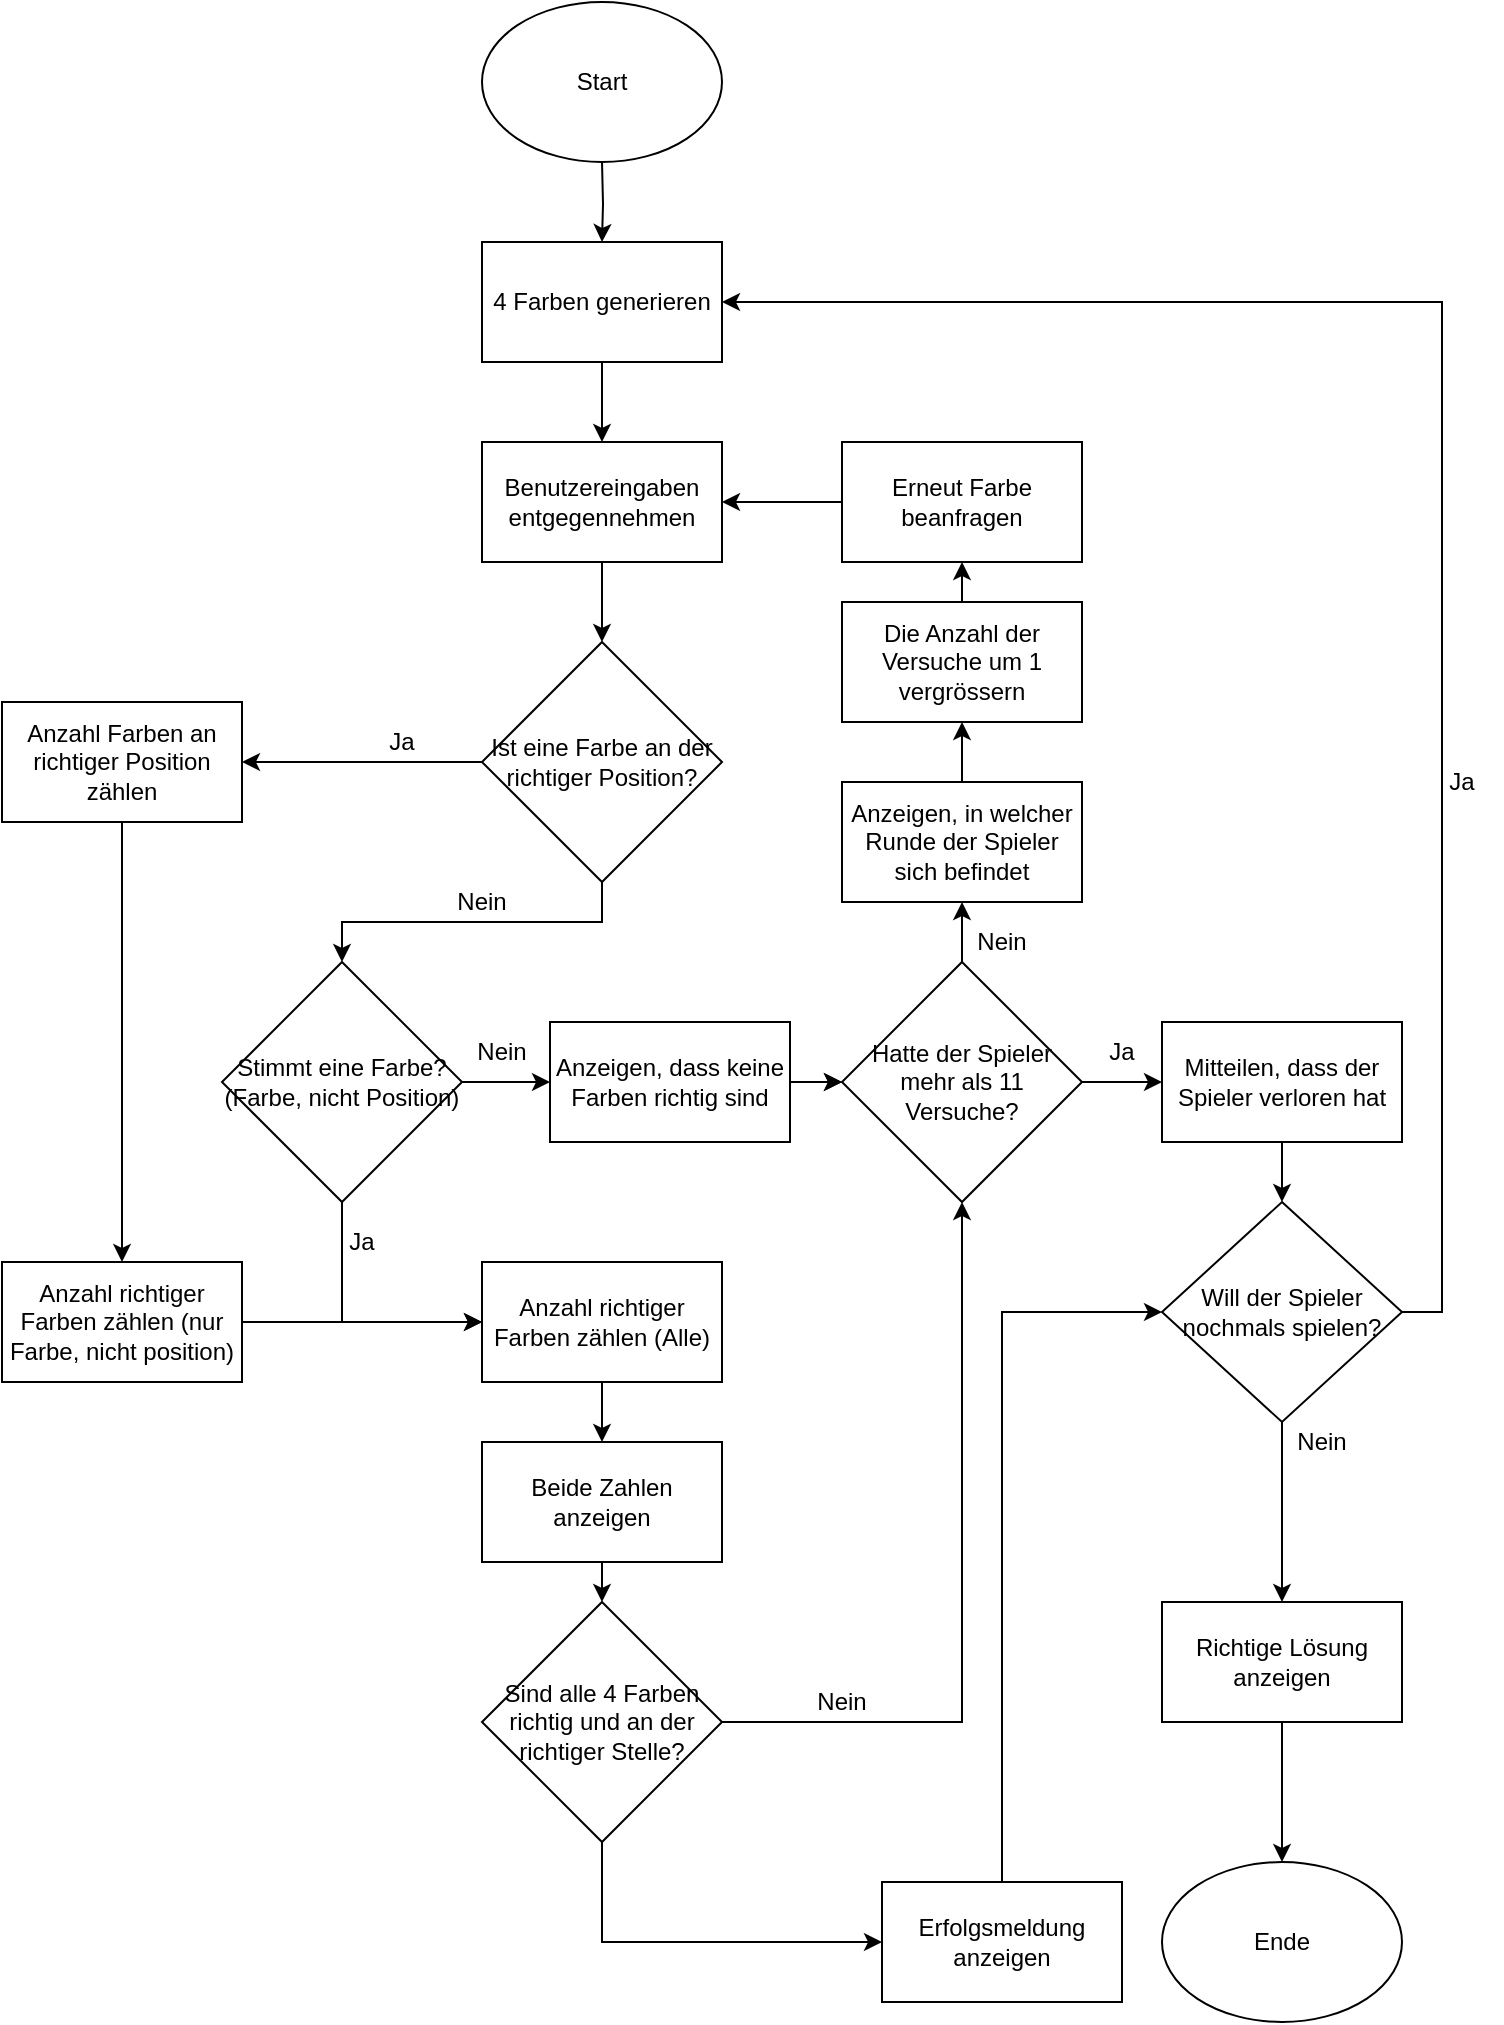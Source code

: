 <mxfile version="13.6.0" type="device"><diagram id="VeJTAH2k1uDK9K7geb6R" name="Page-1"><mxGraphModel dx="1257" dy="876" grid="1" gridSize="10" guides="1" tooltips="1" connect="1" arrows="1" fold="1" page="1" pageScale="1" pageWidth="827" pageHeight="1169" math="0" shadow="0"><root><mxCell id="0"/><mxCell id="1" parent="0"/><mxCell id="uyZQZjwSDLuY6P89gYlk-9" value="" style="edgeStyle=orthogonalEdgeStyle;rounded=0;orthogonalLoop=1;jettySize=auto;html=1;" edge="1" parent="1" target="uyZQZjwSDLuY6P89gYlk-8"><mxGeometry relative="1" as="geometry"><mxPoint x="320" y="120" as="sourcePoint"/></mxGeometry></mxCell><mxCell id="uyZQZjwSDLuY6P89gYlk-7" value="Start" style="ellipse;whiteSpace=wrap;html=1;" vertex="1" parent="1"><mxGeometry x="260" y="40" width="120" height="80" as="geometry"/></mxCell><mxCell id="uyZQZjwSDLuY6P89gYlk-12" value="" style="edgeStyle=orthogonalEdgeStyle;rounded=0;orthogonalLoop=1;jettySize=auto;html=1;" edge="1" parent="1" source="uyZQZjwSDLuY6P89gYlk-8" target="uyZQZjwSDLuY6P89gYlk-11"><mxGeometry relative="1" as="geometry"/></mxCell><mxCell id="uyZQZjwSDLuY6P89gYlk-8" value="4 Farben generieren" style="whiteSpace=wrap;html=1;" vertex="1" parent="1"><mxGeometry x="260" y="160" width="120" height="60" as="geometry"/></mxCell><mxCell id="uyZQZjwSDLuY6P89gYlk-14" value="" style="edgeStyle=orthogonalEdgeStyle;rounded=0;orthogonalLoop=1;jettySize=auto;html=1;" edge="1" parent="1" source="uyZQZjwSDLuY6P89gYlk-11" target="uyZQZjwSDLuY6P89gYlk-13"><mxGeometry relative="1" as="geometry"/></mxCell><mxCell id="uyZQZjwSDLuY6P89gYlk-11" value="Benutzereingaben entgegennehmen" style="whiteSpace=wrap;html=1;" vertex="1" parent="1"><mxGeometry x="260" y="260" width="120" height="60" as="geometry"/></mxCell><mxCell id="uyZQZjwSDLuY6P89gYlk-19" value="" style="edgeStyle=orthogonalEdgeStyle;rounded=0;orthogonalLoop=1;jettySize=auto;html=1;" edge="1" parent="1" source="uyZQZjwSDLuY6P89gYlk-13" target="uyZQZjwSDLuY6P89gYlk-18"><mxGeometry relative="1" as="geometry"/></mxCell><mxCell id="uyZQZjwSDLuY6P89gYlk-78" style="edgeStyle=orthogonalEdgeStyle;rounded=0;orthogonalLoop=1;jettySize=auto;html=1;exitX=0.5;exitY=1;exitDx=0;exitDy=0;" edge="1" parent="1" source="uyZQZjwSDLuY6P89gYlk-13" target="uyZQZjwSDLuY6P89gYlk-15"><mxGeometry relative="1" as="geometry"/></mxCell><mxCell id="uyZQZjwSDLuY6P89gYlk-13" value="Ist eine Farbe an der richtiger Position?" style="rhombus;whiteSpace=wrap;html=1;" vertex="1" parent="1"><mxGeometry x="260" y="360" width="120" height="120" as="geometry"/></mxCell><mxCell id="uyZQZjwSDLuY6P89gYlk-72" style="edgeStyle=orthogonalEdgeStyle;rounded=0;orthogonalLoop=1;jettySize=auto;html=1;exitX=0.5;exitY=1;exitDx=0;exitDy=0;entryX=0;entryY=0.5;entryDx=0;entryDy=0;" edge="1" parent="1" source="uyZQZjwSDLuY6P89gYlk-15" target="uyZQZjwSDLuY6P89gYlk-22"><mxGeometry relative="1" as="geometry"/></mxCell><mxCell id="uyZQZjwSDLuY6P89gYlk-86" style="edgeStyle=orthogonalEdgeStyle;rounded=0;orthogonalLoop=1;jettySize=auto;html=1;exitX=1;exitY=0.5;exitDx=0;exitDy=0;entryX=0;entryY=0.5;entryDx=0;entryDy=0;" edge="1" parent="1" source="uyZQZjwSDLuY6P89gYlk-15" target="uyZQZjwSDLuY6P89gYlk-73"><mxGeometry relative="1" as="geometry"/></mxCell><mxCell id="uyZQZjwSDLuY6P89gYlk-15" value="Stimmt eine Farbe? (Farbe, nicht Position)" style="rhombus;whiteSpace=wrap;html=1;" vertex="1" parent="1"><mxGeometry x="130" y="520" width="120" height="120" as="geometry"/></mxCell><mxCell id="uyZQZjwSDLuY6P89gYlk-17" value="Nein" style="text;html=1;strokeColor=none;fillColor=none;align=center;verticalAlign=middle;whiteSpace=wrap;rounded=0;" vertex="1" parent="1"><mxGeometry x="240" y="480" width="40" height="20" as="geometry"/></mxCell><mxCell id="uyZQZjwSDLuY6P89gYlk-97" style="edgeStyle=orthogonalEdgeStyle;rounded=0;orthogonalLoop=1;jettySize=auto;html=1;exitX=0.5;exitY=1;exitDx=0;exitDy=0;entryX=0.5;entryY=0;entryDx=0;entryDy=0;" edge="1" parent="1" source="uyZQZjwSDLuY6P89gYlk-18" target="uyZQZjwSDLuY6P89gYlk-96"><mxGeometry relative="1" as="geometry"><mxPoint x="80" y="660" as="targetPoint"/></mxGeometry></mxCell><mxCell id="uyZQZjwSDLuY6P89gYlk-18" value="Anzahl Farben an richtiger Position zählen" style="whiteSpace=wrap;html=1;" vertex="1" parent="1"><mxGeometry x="20" y="390" width="120" height="60" as="geometry"/></mxCell><mxCell id="uyZQZjwSDLuY6P89gYlk-27" value="" style="edgeStyle=orthogonalEdgeStyle;rounded=0;orthogonalLoop=1;jettySize=auto;html=1;" edge="1" parent="1" source="uyZQZjwSDLuY6P89gYlk-22"><mxGeometry relative="1" as="geometry"><mxPoint x="320" y="760" as="targetPoint"/></mxGeometry></mxCell><mxCell id="uyZQZjwSDLuY6P89gYlk-22" value="Anzahl richtiger Farben zählen (Alle)" style="whiteSpace=wrap;html=1;" vertex="1" parent="1"><mxGeometry x="260" y="670" width="120" height="60" as="geometry"/></mxCell><mxCell id="uyZQZjwSDLuY6P89gYlk-25" value="Ja" style="text;html=1;strokeColor=none;fillColor=none;align=center;verticalAlign=middle;whiteSpace=wrap;rounded=0;" vertex="1" parent="1"><mxGeometry x="200" y="400" width="40" height="20" as="geometry"/></mxCell><mxCell id="uyZQZjwSDLuY6P89gYlk-46" style="edgeStyle=orthogonalEdgeStyle;rounded=0;orthogonalLoop=1;jettySize=auto;html=1;exitX=0.5;exitY=1;exitDx=0;exitDy=0;entryX=0.5;entryY=0;entryDx=0;entryDy=0;" edge="1" parent="1" source="uyZQZjwSDLuY6P89gYlk-26" target="uyZQZjwSDLuY6P89gYlk-45"><mxGeometry relative="1" as="geometry"/></mxCell><mxCell id="uyZQZjwSDLuY6P89gYlk-26" value="Beide Zahlen anzeigen" style="whiteSpace=wrap;html=1;" vertex="1" parent="1"><mxGeometry x="260" y="760" width="120" height="60" as="geometry"/></mxCell><mxCell id="uyZQZjwSDLuY6P89gYlk-37" style="edgeStyle=orthogonalEdgeStyle;rounded=0;orthogonalLoop=1;jettySize=auto;html=1;exitX=0;exitY=0.5;exitDx=0;exitDy=0;entryX=1;entryY=0.5;entryDx=0;entryDy=0;" edge="1" parent="1" source="uyZQZjwSDLuY6P89gYlk-35" target="uyZQZjwSDLuY6P89gYlk-11"><mxGeometry relative="1" as="geometry"/></mxCell><mxCell id="uyZQZjwSDLuY6P89gYlk-35" value="Erneut Farbe beanfragen" style="rounded=0;whiteSpace=wrap;html=1;" vertex="1" parent="1"><mxGeometry x="440" y="260" width="120" height="60" as="geometry"/></mxCell><mxCell id="uyZQZjwSDLuY6P89gYlk-38" value="Nein" style="text;html=1;strokeColor=none;fillColor=none;align=center;verticalAlign=middle;whiteSpace=wrap;rounded=0;" vertex="1" parent="1"><mxGeometry x="420" y="880" width="40" height="20" as="geometry"/></mxCell><mxCell id="uyZQZjwSDLuY6P89gYlk-39" value="Nein" style="text;html=1;strokeColor=none;fillColor=none;align=center;verticalAlign=middle;whiteSpace=wrap;rounded=0;" vertex="1" parent="1"><mxGeometry x="500" y="500" width="40" height="20" as="geometry"/></mxCell><mxCell id="uyZQZjwSDLuY6P89gYlk-40" value="Ja" style="text;html=1;strokeColor=none;fillColor=none;align=center;verticalAlign=middle;whiteSpace=wrap;rounded=0;" vertex="1" parent="1"><mxGeometry x="180" y="650" width="40" height="20" as="geometry"/></mxCell><mxCell id="uyZQZjwSDLuY6P89gYlk-52" style="edgeStyle=orthogonalEdgeStyle;rounded=0;orthogonalLoop=1;jettySize=auto;html=1;exitX=1;exitY=0.5;exitDx=0;exitDy=0;entryX=0;entryY=0.5;entryDx=0;entryDy=0;" edge="1" parent="1" source="uyZQZjwSDLuY6P89gYlk-41" target="uyZQZjwSDLuY6P89gYlk-51"><mxGeometry relative="1" as="geometry"/></mxCell><mxCell id="uyZQZjwSDLuY6P89gYlk-75" style="edgeStyle=orthogonalEdgeStyle;rounded=0;orthogonalLoop=1;jettySize=auto;html=1;exitX=0.5;exitY=0;exitDx=0;exitDy=0;entryX=0.5;entryY=1;entryDx=0;entryDy=0;" edge="1" parent="1" source="uyZQZjwSDLuY6P89gYlk-41" target="uyZQZjwSDLuY6P89gYlk-74"><mxGeometry relative="1" as="geometry"/></mxCell><mxCell id="uyZQZjwSDLuY6P89gYlk-41" value="Hatte der Spieler mehr als 11 Versuche?" style="rhombus;whiteSpace=wrap;html=1;" vertex="1" parent="1"><mxGeometry x="440" y="520" width="120" height="120" as="geometry"/></mxCell><mxCell id="uyZQZjwSDLuY6P89gYlk-47" style="edgeStyle=orthogonalEdgeStyle;rounded=0;orthogonalLoop=1;jettySize=auto;html=1;exitX=1;exitY=0.5;exitDx=0;exitDy=0;entryX=0.5;entryY=1;entryDx=0;entryDy=0;" edge="1" parent="1" source="uyZQZjwSDLuY6P89gYlk-45" target="uyZQZjwSDLuY6P89gYlk-41"><mxGeometry relative="1" as="geometry"/></mxCell><mxCell id="uyZQZjwSDLuY6P89gYlk-93" style="edgeStyle=orthogonalEdgeStyle;rounded=0;orthogonalLoop=1;jettySize=auto;html=1;exitX=0.5;exitY=1;exitDx=0;exitDy=0;entryX=0;entryY=0.5;entryDx=0;entryDy=0;" edge="1" parent="1" source="uyZQZjwSDLuY6P89gYlk-45" target="uyZQZjwSDLuY6P89gYlk-70"><mxGeometry relative="1" as="geometry"/></mxCell><mxCell id="uyZQZjwSDLuY6P89gYlk-45" value="Sind alle 4 Farben richtig und an der richtiger Stelle?" style="rhombus;whiteSpace=wrap;html=1;" vertex="1" parent="1"><mxGeometry x="260" y="840" width="120" height="120" as="geometry"/></mxCell><mxCell id="uyZQZjwSDLuY6P89gYlk-77" style="edgeStyle=orthogonalEdgeStyle;rounded=0;orthogonalLoop=1;jettySize=auto;html=1;exitX=0.5;exitY=0;exitDx=0;exitDy=0;entryX=0.5;entryY=1;entryDx=0;entryDy=0;" edge="1" parent="1" source="uyZQZjwSDLuY6P89gYlk-43" target="uyZQZjwSDLuY6P89gYlk-35"><mxGeometry relative="1" as="geometry"/></mxCell><mxCell id="uyZQZjwSDLuY6P89gYlk-43" value="Die Anzahl der Versuche um 1 vergrössern" style="rounded=0;whiteSpace=wrap;html=1;" vertex="1" parent="1"><mxGeometry x="440" y="340" width="120" height="60" as="geometry"/></mxCell><mxCell id="uyZQZjwSDLuY6P89gYlk-62" style="edgeStyle=orthogonalEdgeStyle;rounded=0;orthogonalLoop=1;jettySize=auto;html=1;exitX=0.5;exitY=1;exitDx=0;exitDy=0;entryX=0.5;entryY=0;entryDx=0;entryDy=0;" edge="1" parent="1" source="uyZQZjwSDLuY6P89gYlk-51" target="uyZQZjwSDLuY6P89gYlk-53"><mxGeometry relative="1" as="geometry"/></mxCell><mxCell id="uyZQZjwSDLuY6P89gYlk-51" value="Mitteilen, dass der Spieler verloren hat" style="rounded=0;whiteSpace=wrap;html=1;" vertex="1" parent="1"><mxGeometry x="600" y="550" width="120" height="60" as="geometry"/></mxCell><mxCell id="uyZQZjwSDLuY6P89gYlk-61" style="edgeStyle=orthogonalEdgeStyle;rounded=0;orthogonalLoop=1;jettySize=auto;html=1;exitX=0.5;exitY=1;exitDx=0;exitDy=0;" edge="1" parent="1" source="uyZQZjwSDLuY6P89gYlk-53" target="uyZQZjwSDLuY6P89gYlk-99"><mxGeometry relative="1" as="geometry"><mxPoint x="660" y="840" as="targetPoint"/></mxGeometry></mxCell><mxCell id="uyZQZjwSDLuY6P89gYlk-65" style="edgeStyle=orthogonalEdgeStyle;rounded=0;orthogonalLoop=1;jettySize=auto;html=1;exitX=1;exitY=0.5;exitDx=0;exitDy=0;entryX=1;entryY=0.5;entryDx=0;entryDy=0;" edge="1" parent="1" source="uyZQZjwSDLuY6P89gYlk-53" target="uyZQZjwSDLuY6P89gYlk-8"><mxGeometry relative="1" as="geometry"/></mxCell><mxCell id="uyZQZjwSDLuY6P89gYlk-53" value="Will der Spieler nochmals spielen?" style="rhombus;whiteSpace=wrap;html=1;" vertex="1" parent="1"><mxGeometry x="600" y="640" width="120" height="110" as="geometry"/></mxCell><mxCell id="uyZQZjwSDLuY6P89gYlk-57" value="Ende" style="ellipse;whiteSpace=wrap;html=1;" vertex="1" parent="1"><mxGeometry x="600" y="970" width="120" height="80" as="geometry"/></mxCell><mxCell id="uyZQZjwSDLuY6P89gYlk-63" value="Nein" style="text;html=1;strokeColor=none;fillColor=none;align=center;verticalAlign=middle;whiteSpace=wrap;rounded=0;" vertex="1" parent="1"><mxGeometry x="660" y="750" width="40" height="20" as="geometry"/></mxCell><mxCell id="uyZQZjwSDLuY6P89gYlk-66" value="Ja" style="text;html=1;strokeColor=none;fillColor=none;align=center;verticalAlign=middle;whiteSpace=wrap;rounded=0;" vertex="1" parent="1"><mxGeometry x="730" y="420" width="40" height="20" as="geometry"/></mxCell><mxCell id="uyZQZjwSDLuY6P89gYlk-67" value="Ja" style="text;html=1;strokeColor=none;fillColor=none;align=center;verticalAlign=middle;whiteSpace=wrap;rounded=0;" vertex="1" parent="1"><mxGeometry x="560" y="555" width="40" height="20" as="geometry"/></mxCell><mxCell id="uyZQZjwSDLuY6P89gYlk-94" style="edgeStyle=orthogonalEdgeStyle;rounded=0;orthogonalLoop=1;jettySize=auto;html=1;exitX=0.5;exitY=0;exitDx=0;exitDy=0;entryX=0;entryY=0.5;entryDx=0;entryDy=0;" edge="1" parent="1" source="uyZQZjwSDLuY6P89gYlk-70" target="uyZQZjwSDLuY6P89gYlk-53"><mxGeometry relative="1" as="geometry"/></mxCell><mxCell id="uyZQZjwSDLuY6P89gYlk-70" value="Erfolgsmeldung anzeigen" style="rounded=0;whiteSpace=wrap;html=1;" vertex="1" parent="1"><mxGeometry x="460" y="980" width="120" height="60" as="geometry"/></mxCell><mxCell id="uyZQZjwSDLuY6P89gYlk-81" style="edgeStyle=orthogonalEdgeStyle;rounded=0;orthogonalLoop=1;jettySize=auto;html=1;exitX=1;exitY=0.5;exitDx=0;exitDy=0;entryX=0;entryY=0.5;entryDx=0;entryDy=0;" edge="1" parent="1" source="uyZQZjwSDLuY6P89gYlk-73" target="uyZQZjwSDLuY6P89gYlk-41"><mxGeometry relative="1" as="geometry"/></mxCell><mxCell id="uyZQZjwSDLuY6P89gYlk-83" value="" style="edgeStyle=orthogonalEdgeStyle;rounded=0;orthogonalLoop=1;jettySize=auto;html=1;" edge="1" parent="1" source="uyZQZjwSDLuY6P89gYlk-73" target="uyZQZjwSDLuY6P89gYlk-41"><mxGeometry relative="1" as="geometry"/></mxCell><mxCell id="uyZQZjwSDLuY6P89gYlk-73" value="Anzeigen, dass keine Farben richtig sind" style="rounded=0;whiteSpace=wrap;html=1;" vertex="1" parent="1"><mxGeometry x="294" y="550" width="120" height="60" as="geometry"/></mxCell><mxCell id="uyZQZjwSDLuY6P89gYlk-76" style="edgeStyle=orthogonalEdgeStyle;rounded=0;orthogonalLoop=1;jettySize=auto;html=1;exitX=0.5;exitY=0;exitDx=0;exitDy=0;entryX=0.5;entryY=1;entryDx=0;entryDy=0;" edge="1" parent="1" source="uyZQZjwSDLuY6P89gYlk-74" target="uyZQZjwSDLuY6P89gYlk-43"><mxGeometry relative="1" as="geometry"/></mxCell><mxCell id="uyZQZjwSDLuY6P89gYlk-74" value="Anzeigen, in welcher Runde der Spieler sich befindet" style="rounded=0;whiteSpace=wrap;html=1;" vertex="1" parent="1"><mxGeometry x="440" y="430" width="120" height="60" as="geometry"/></mxCell><mxCell id="uyZQZjwSDLuY6P89gYlk-84" value="Nein" style="text;html=1;strokeColor=none;fillColor=none;align=center;verticalAlign=middle;whiteSpace=wrap;rounded=0;" vertex="1" parent="1"><mxGeometry x="250" y="555" width="40" height="20" as="geometry"/></mxCell><mxCell id="uyZQZjwSDLuY6P89gYlk-98" style="edgeStyle=orthogonalEdgeStyle;rounded=0;orthogonalLoop=1;jettySize=auto;html=1;exitX=1;exitY=0.5;exitDx=0;exitDy=0;" edge="1" parent="1" source="uyZQZjwSDLuY6P89gYlk-96"><mxGeometry relative="1" as="geometry"><mxPoint x="260" y="700" as="targetPoint"/></mxGeometry></mxCell><mxCell id="uyZQZjwSDLuY6P89gYlk-96" value="Anzahl richtiger Farben zählen (nur Farbe, nicht position)" style="rounded=0;whiteSpace=wrap;html=1;" vertex="1" parent="1"><mxGeometry x="20" y="670" width="120" height="60" as="geometry"/></mxCell><mxCell id="uyZQZjwSDLuY6P89gYlk-100" style="edgeStyle=orthogonalEdgeStyle;rounded=0;orthogonalLoop=1;jettySize=auto;html=1;exitX=0.5;exitY=1;exitDx=0;exitDy=0;entryX=0.5;entryY=0;entryDx=0;entryDy=0;" edge="1" parent="1" source="uyZQZjwSDLuY6P89gYlk-99" target="uyZQZjwSDLuY6P89gYlk-57"><mxGeometry relative="1" as="geometry"/></mxCell><mxCell id="uyZQZjwSDLuY6P89gYlk-99" value="Richtige Lösung anzeigen" style="rounded=0;whiteSpace=wrap;html=1;" vertex="1" parent="1"><mxGeometry x="600" y="840" width="120" height="60" as="geometry"/></mxCell></root></mxGraphModel></diagram></mxfile>